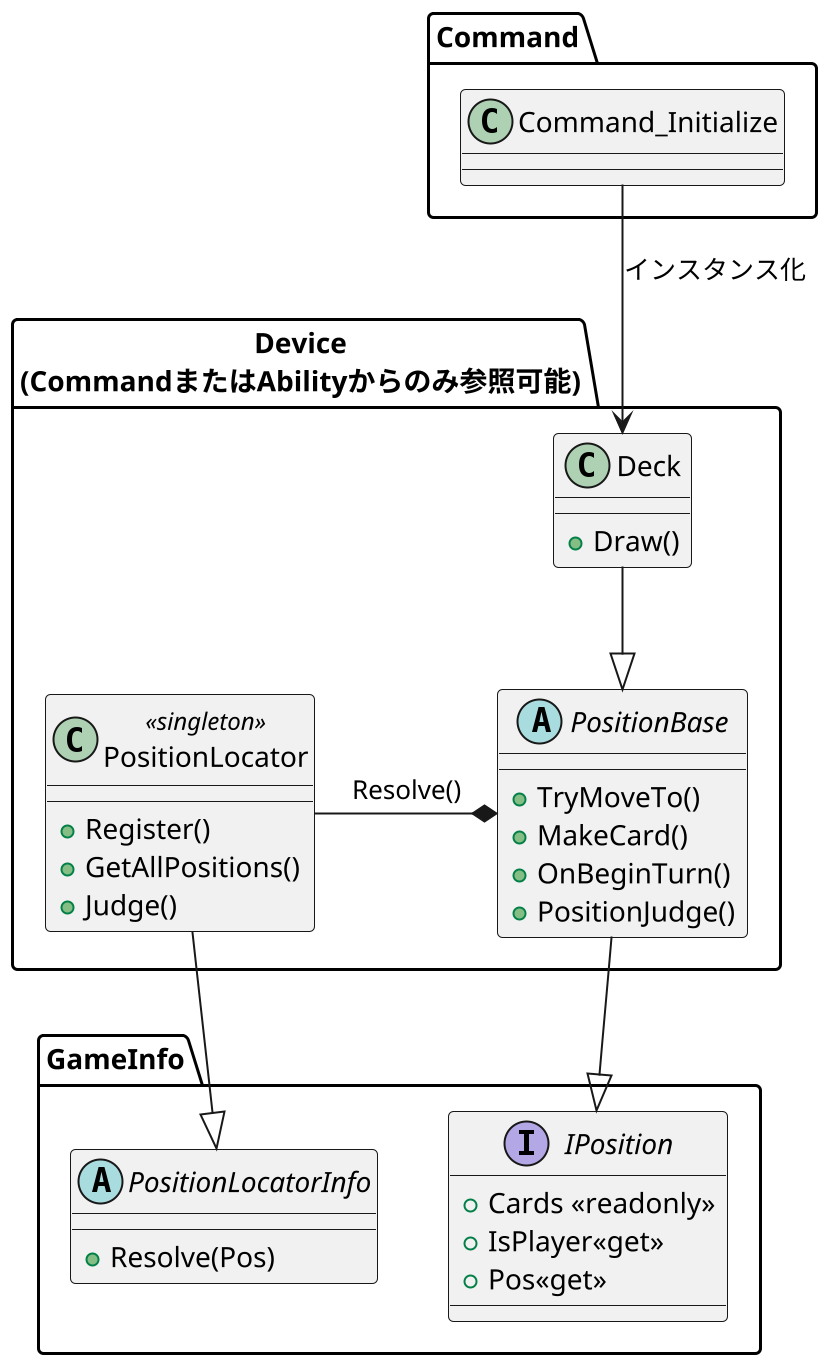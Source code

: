 @startuml Device


scale 2
skinparam DefaultFontName 源ノ角ゴシック Code JP Medium

package GameInfo
{
    interface IPosition
    {
        + Cards <<readonly>>
        + IsPlayer<<get>>
        + Pos<<get>>
    } 


    abstract class PositionLocatorInfo
    {
        + Resolve(Pos)
    }
}

package Device\n(CommandまたはAbilityからのみ参照可能)
{



    class PositionLocator<<singleton>>
    {
        + Register()
        +GetAllPositions()
        +Judge()
    }




    abstract PositionBase
    {
        + TryMoveTo()
        + MakeCard()
        + OnBeginTurn()
        + PositionJudge()
    }

    class Deck
    {
        + Draw()

    }
    

    PositionLocator--|>PositionLocatorInfo
    PositionLocator-*PositionBase : Resolve()


    Deck--|>PositionBase


}


package Command
{
    class Command_Initialize
}

PositionBase-d-|>IPosition
Command_Initialize-->Deck : インスタンス化


@enduml